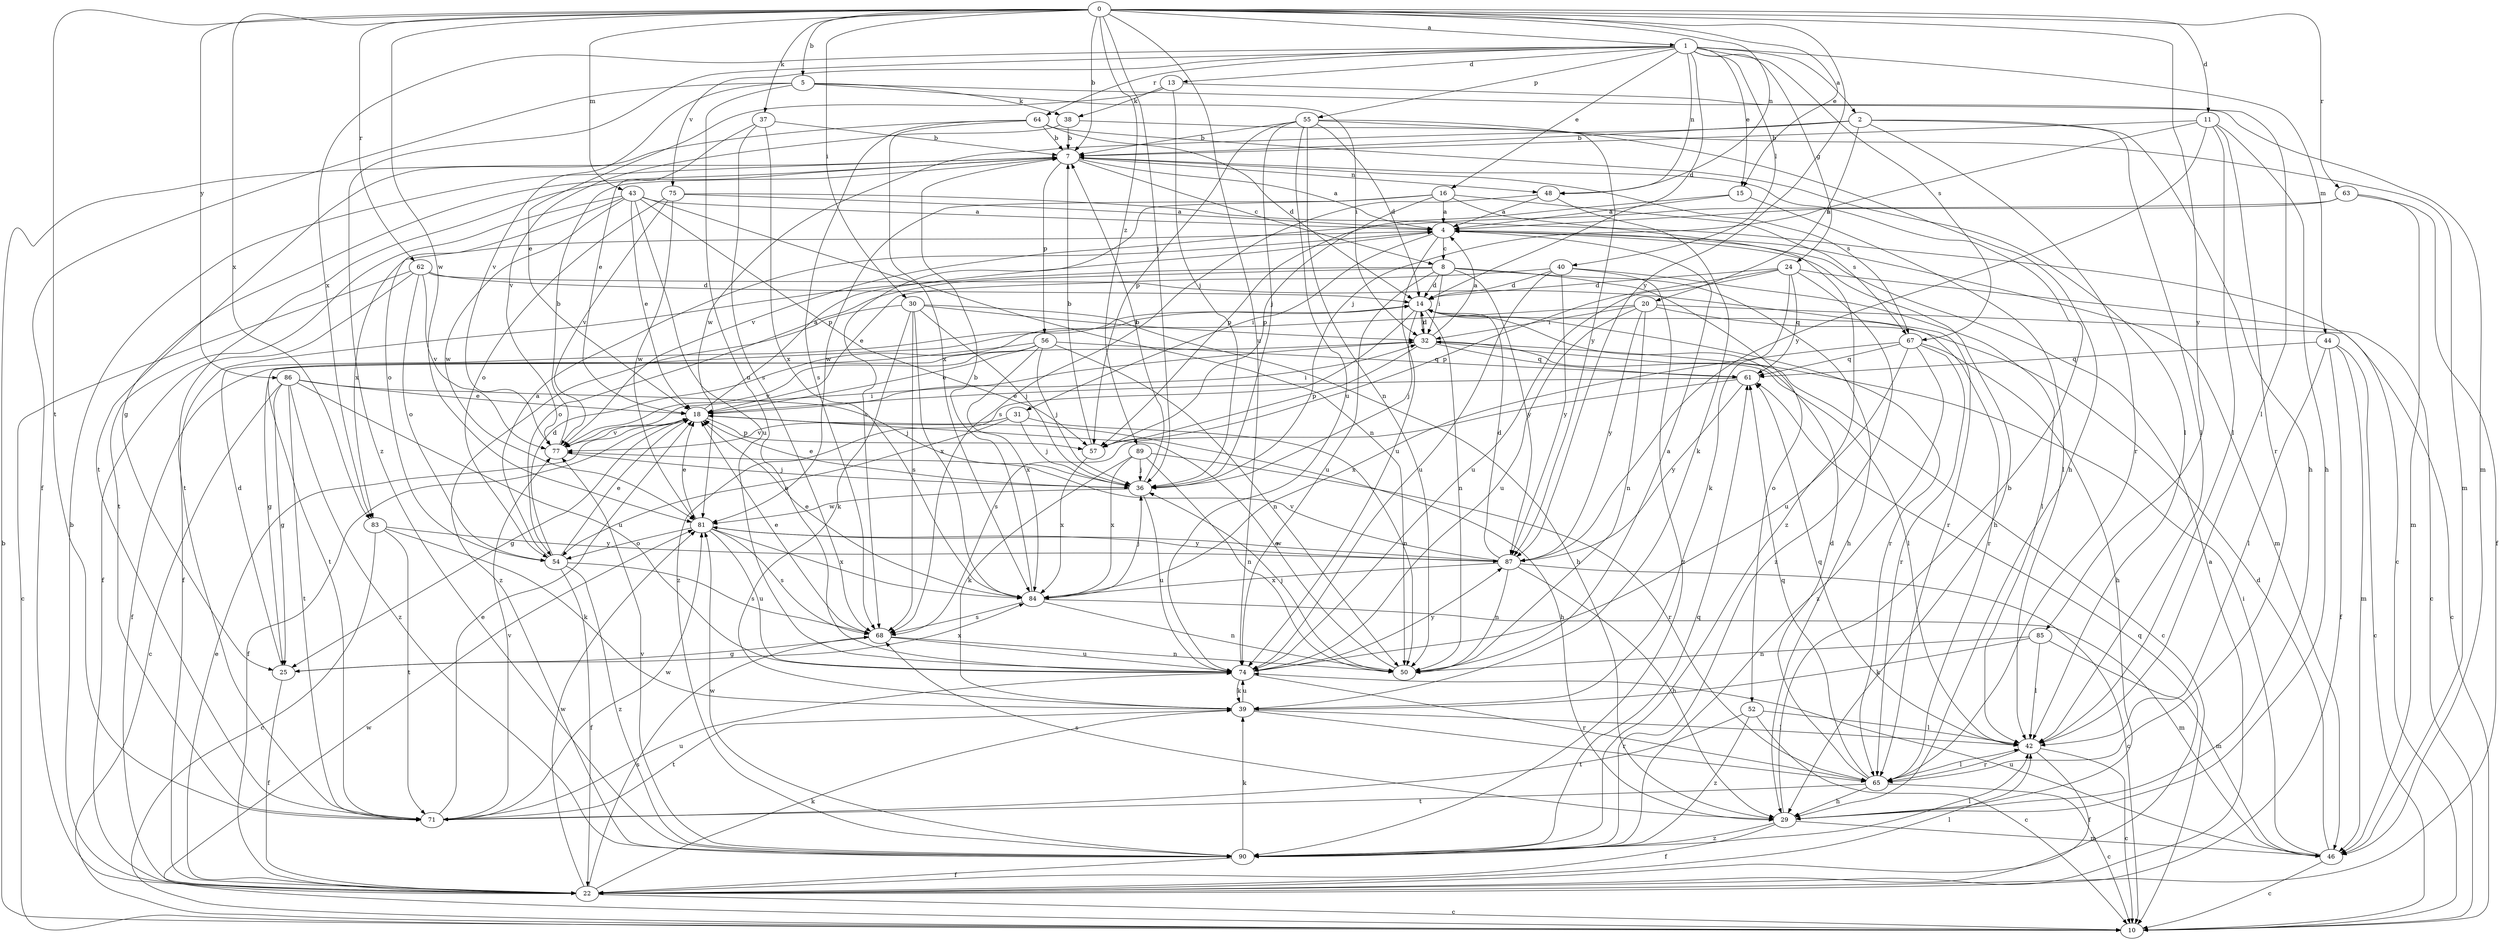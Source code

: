 strict digraph  {
0;
1;
2;
4;
5;
7;
8;
10;
11;
13;
14;
15;
16;
18;
20;
22;
24;
25;
29;
30;
31;
32;
36;
37;
38;
39;
40;
42;
43;
44;
46;
48;
50;
52;
54;
55;
56;
57;
61;
62;
63;
64;
65;
67;
68;
71;
74;
75;
77;
81;
83;
84;
85;
86;
87;
89;
90;
0 -> 1  [label=a];
0 -> 5  [label=b];
0 -> 7  [label=b];
0 -> 11  [label=d];
0 -> 15  [label=e];
0 -> 30  [label=i];
0 -> 36  [label=j];
0 -> 37  [label=k];
0 -> 43  [label=m];
0 -> 48  [label=n];
0 -> 62  [label=r];
0 -> 63  [label=r];
0 -> 71  [label=t];
0 -> 74  [label=u];
0 -> 81  [label=w];
0 -> 83  [label=x];
0 -> 85  [label=y];
0 -> 86  [label=y];
0 -> 87  [label=y];
0 -> 89  [label=z];
1 -> 2  [label=a];
1 -> 13  [label=d];
1 -> 14  [label=d];
1 -> 15  [label=e];
1 -> 16  [label=e];
1 -> 24  [label=g];
1 -> 40  [label=l];
1 -> 44  [label=m];
1 -> 48  [label=n];
1 -> 55  [label=p];
1 -> 64  [label=r];
1 -> 67  [label=s];
1 -> 75  [label=v];
1 -> 83  [label=x];
1 -> 90  [label=z];
2 -> 7  [label=b];
2 -> 20  [label=f];
2 -> 29  [label=h];
2 -> 42  [label=l];
2 -> 65  [label=r];
2 -> 81  [label=w];
4 -> 8  [label=c];
4 -> 29  [label=h];
4 -> 31  [label=i];
4 -> 46  [label=m];
4 -> 74  [label=u];
4 -> 83  [label=x];
5 -> 22  [label=f];
5 -> 32  [label=i];
5 -> 38  [label=k];
5 -> 46  [label=m];
5 -> 74  [label=u];
5 -> 77  [label=v];
7 -> 4  [label=a];
7 -> 8  [label=c];
7 -> 25  [label=g];
7 -> 48  [label=n];
7 -> 56  [label=p];
7 -> 67  [label=s];
7 -> 71  [label=t];
8 -> 14  [label=d];
8 -> 22  [label=f];
8 -> 29  [label=h];
8 -> 32  [label=i];
8 -> 52  [label=o];
8 -> 54  [label=o];
8 -> 74  [label=u];
8 -> 87  [label=y];
10 -> 7  [label=b];
10 -> 81  [label=w];
11 -> 7  [label=b];
11 -> 29  [label=h];
11 -> 36  [label=j];
11 -> 42  [label=l];
11 -> 65  [label=r];
11 -> 87  [label=y];
13 -> 18  [label=e];
13 -> 36  [label=j];
13 -> 38  [label=k];
13 -> 42  [label=l];
14 -> 32  [label=i];
14 -> 36  [label=j];
14 -> 50  [label=n];
14 -> 65  [label=r];
14 -> 90  [label=z];
15 -> 4  [label=a];
15 -> 42  [label=l];
15 -> 57  [label=p];
16 -> 4  [label=a];
16 -> 57  [label=p];
16 -> 67  [label=s];
16 -> 68  [label=s];
16 -> 81  [label=w];
16 -> 90  [label=z];
18 -> 4  [label=a];
18 -> 22  [label=f];
18 -> 25  [label=g];
18 -> 29  [label=h];
18 -> 32  [label=i];
18 -> 57  [label=p];
18 -> 77  [label=v];
20 -> 10  [label=c];
20 -> 32  [label=i];
20 -> 50  [label=n];
20 -> 65  [label=r];
20 -> 71  [label=t];
20 -> 74  [label=u];
20 -> 87  [label=y];
22 -> 4  [label=a];
22 -> 7  [label=b];
22 -> 10  [label=c];
22 -> 18  [label=e];
22 -> 39  [label=k];
22 -> 42  [label=l];
22 -> 61  [label=q];
22 -> 68  [label=s];
22 -> 81  [label=w];
24 -> 10  [label=c];
24 -> 14  [label=d];
24 -> 39  [label=k];
24 -> 57  [label=p];
24 -> 61  [label=q];
24 -> 74  [label=u];
24 -> 90  [label=z];
25 -> 14  [label=d];
25 -> 22  [label=f];
25 -> 84  [label=x];
29 -> 7  [label=b];
29 -> 22  [label=f];
29 -> 46  [label=m];
29 -> 68  [label=s];
29 -> 90  [label=z];
30 -> 29  [label=h];
30 -> 32  [label=i];
30 -> 36  [label=j];
30 -> 39  [label=k];
30 -> 68  [label=s];
30 -> 84  [label=x];
30 -> 90  [label=z];
31 -> 36  [label=j];
31 -> 50  [label=n];
31 -> 54  [label=o];
31 -> 77  [label=v];
32 -> 4  [label=a];
32 -> 10  [label=c];
32 -> 14  [label=d];
32 -> 25  [label=g];
32 -> 42  [label=l];
32 -> 57  [label=p];
32 -> 61  [label=q];
36 -> 7  [label=b];
36 -> 18  [label=e];
36 -> 74  [label=u];
36 -> 81  [label=w];
37 -> 7  [label=b];
37 -> 18  [label=e];
37 -> 68  [label=s];
37 -> 84  [label=x];
38 -> 7  [label=b];
38 -> 77  [label=v];
38 -> 87  [label=y];
39 -> 42  [label=l];
39 -> 65  [label=r];
39 -> 71  [label=t];
39 -> 74  [label=u];
40 -> 14  [label=d];
40 -> 18  [label=e];
40 -> 42  [label=l];
40 -> 74  [label=u];
40 -> 87  [label=y];
40 -> 90  [label=z];
42 -> 10  [label=c];
42 -> 22  [label=f];
42 -> 61  [label=q];
42 -> 65  [label=r];
43 -> 4  [label=a];
43 -> 18  [label=e];
43 -> 50  [label=n];
43 -> 54  [label=o];
43 -> 57  [label=p];
43 -> 71  [label=t];
43 -> 74  [label=u];
43 -> 81  [label=w];
44 -> 10  [label=c];
44 -> 22  [label=f];
44 -> 42  [label=l];
44 -> 46  [label=m];
44 -> 61  [label=q];
46 -> 10  [label=c];
46 -> 14  [label=d];
46 -> 32  [label=i];
46 -> 74  [label=u];
48 -> 4  [label=a];
48 -> 39  [label=k];
48 -> 68  [label=s];
50 -> 4  [label=a];
50 -> 18  [label=e];
50 -> 36  [label=j];
52 -> 10  [label=c];
52 -> 42  [label=l];
52 -> 71  [label=t];
52 -> 90  [label=z];
54 -> 4  [label=a];
54 -> 14  [label=d];
54 -> 18  [label=e];
54 -> 22  [label=f];
54 -> 68  [label=s];
54 -> 90  [label=z];
55 -> 7  [label=b];
55 -> 14  [label=d];
55 -> 29  [label=h];
55 -> 36  [label=j];
55 -> 46  [label=m];
55 -> 50  [label=n];
55 -> 57  [label=p];
55 -> 74  [label=u];
56 -> 18  [label=e];
56 -> 22  [label=f];
56 -> 36  [label=j];
56 -> 50  [label=n];
56 -> 61  [label=q];
56 -> 77  [label=v];
56 -> 84  [label=x];
57 -> 7  [label=b];
57 -> 84  [label=x];
61 -> 18  [label=e];
61 -> 68  [label=s];
61 -> 87  [label=y];
62 -> 10  [label=c];
62 -> 14  [label=d];
62 -> 22  [label=f];
62 -> 54  [label=o];
62 -> 65  [label=r];
62 -> 77  [label=v];
63 -> 4  [label=a];
63 -> 22  [label=f];
63 -> 46  [label=m];
63 -> 77  [label=v];
64 -> 7  [label=b];
64 -> 14  [label=d];
64 -> 42  [label=l];
64 -> 68  [label=s];
64 -> 71  [label=t];
64 -> 84  [label=x];
65 -> 10  [label=c];
65 -> 14  [label=d];
65 -> 29  [label=h];
65 -> 42  [label=l];
65 -> 61  [label=q];
65 -> 71  [label=t];
67 -> 29  [label=h];
67 -> 61  [label=q];
67 -> 65  [label=r];
67 -> 74  [label=u];
67 -> 84  [label=x];
67 -> 90  [label=z];
68 -> 18  [label=e];
68 -> 25  [label=g];
68 -> 50  [label=n];
68 -> 74  [label=u];
71 -> 18  [label=e];
71 -> 74  [label=u];
71 -> 77  [label=v];
71 -> 81  [label=w];
74 -> 39  [label=k];
74 -> 65  [label=r];
74 -> 87  [label=y];
75 -> 4  [label=a];
75 -> 10  [label=c];
75 -> 54  [label=o];
75 -> 77  [label=v];
75 -> 81  [label=w];
77 -> 7  [label=b];
77 -> 32  [label=i];
77 -> 36  [label=j];
81 -> 18  [label=e];
81 -> 54  [label=o];
81 -> 68  [label=s];
81 -> 74  [label=u];
81 -> 84  [label=x];
81 -> 87  [label=y];
83 -> 10  [label=c];
83 -> 39  [label=k];
83 -> 71  [label=t];
83 -> 87  [label=y];
84 -> 7  [label=b];
84 -> 18  [label=e];
84 -> 36  [label=j];
84 -> 46  [label=m];
84 -> 50  [label=n];
84 -> 68  [label=s];
85 -> 39  [label=k];
85 -> 42  [label=l];
85 -> 46  [label=m];
85 -> 50  [label=n];
86 -> 10  [label=c];
86 -> 18  [label=e];
86 -> 25  [label=g];
86 -> 36  [label=j];
86 -> 71  [label=t];
86 -> 74  [label=u];
86 -> 90  [label=z];
87 -> 10  [label=c];
87 -> 14  [label=d];
87 -> 29  [label=h];
87 -> 50  [label=n];
87 -> 77  [label=v];
87 -> 81  [label=w];
87 -> 84  [label=x];
89 -> 36  [label=j];
89 -> 39  [label=k];
89 -> 50  [label=n];
89 -> 65  [label=r];
89 -> 84  [label=x];
90 -> 22  [label=f];
90 -> 39  [label=k];
90 -> 42  [label=l];
90 -> 61  [label=q];
90 -> 77  [label=v];
90 -> 81  [label=w];
}
